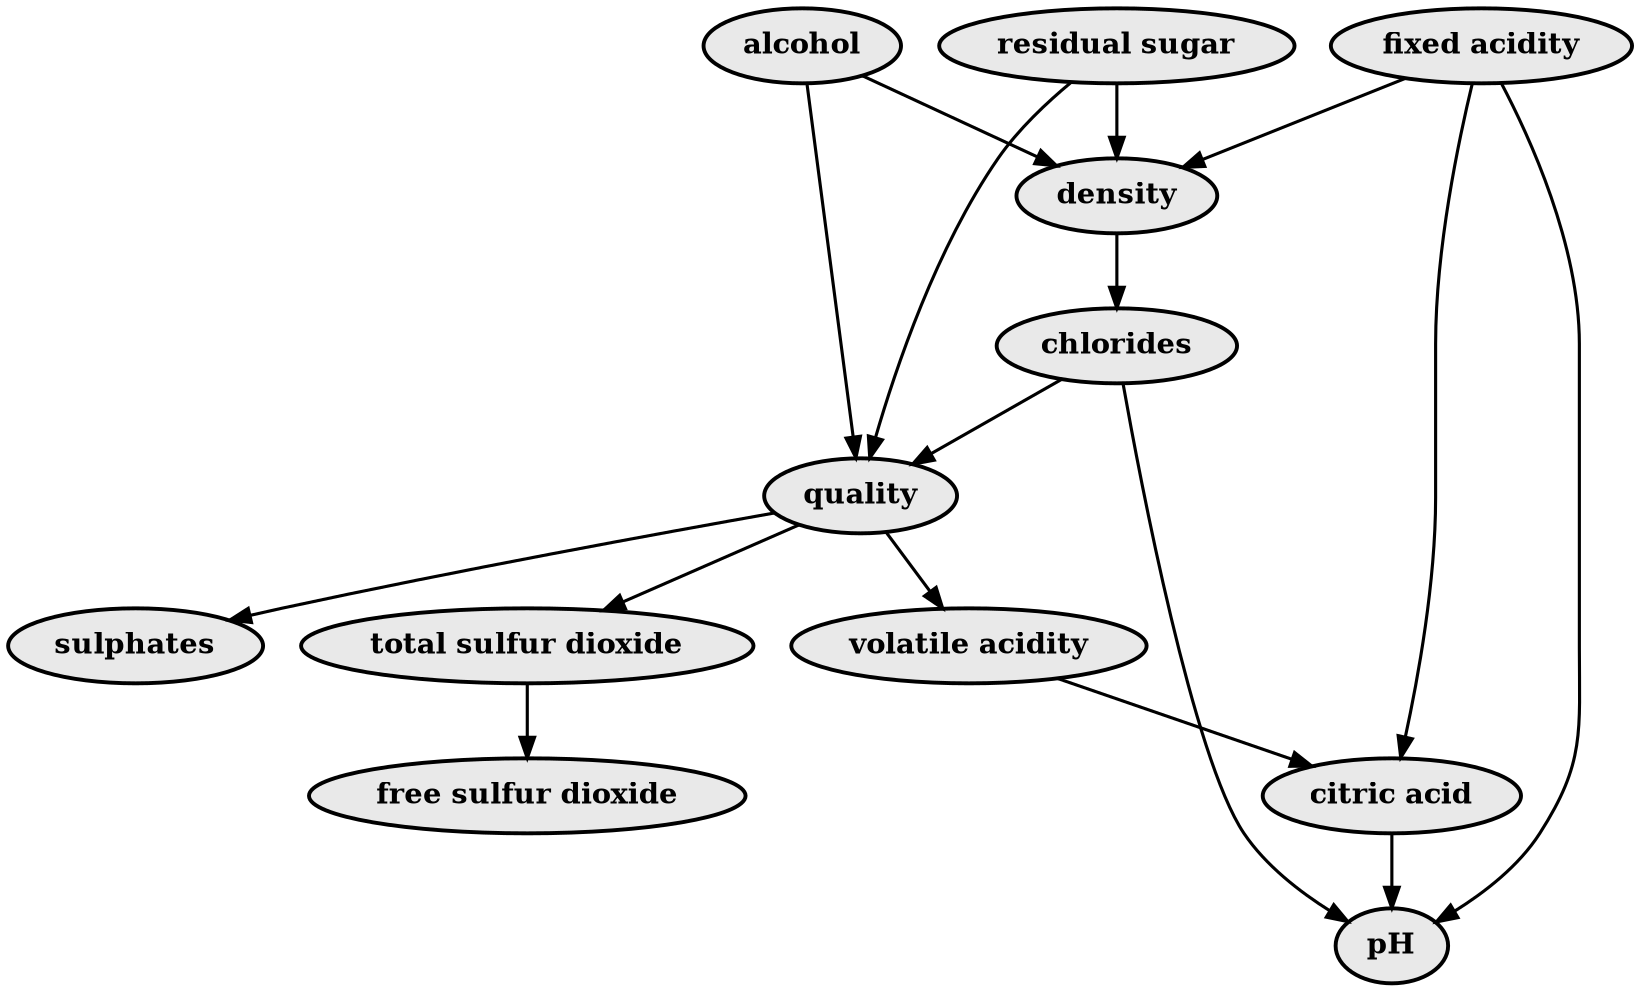 digraph {
    node [style=filled, fillcolor="#E9E9E9", penwidth=1.875, fontsize=14, fontname="times-bold"]
    edge [penwidth=1.5]
    "alcohol"->"quality"
    "alcohol"->"density"
    "residual sugar"->"quality"
    "residual sugar"->"density"
    "fixed acidity"->"pH"
    "fixed acidity"->"density"
    "fixed acidity"->"citric acid"
    "density"->"chlorides"
    "chlorides"->"quality"
    "chlorides"->"pH"
    "quality"->"sulphates"
    "quality"->"volatile acidity"
    "quality"->"total sulfur dioxide"
    "total sulfur dioxide"->"free sulfur dioxide"
    "volatile acidity"->"citric acid"
    "citric acid"->"pH"
}